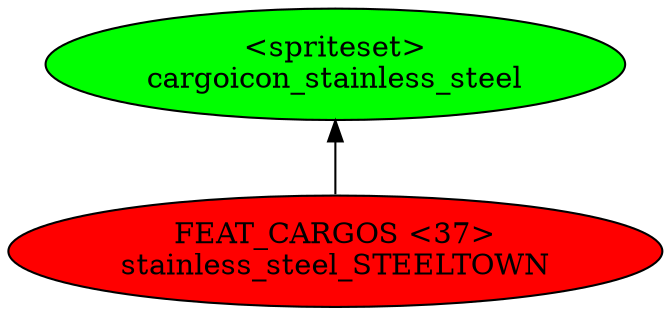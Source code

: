 digraph {
rankdir="BT"
cargoicon_stainless_steel [fillcolor=green style="filled" label="<spriteset>\ncargoicon_stainless_steel"]
stainless_steel_STEELTOWN [fillcolor=red style="filled" label="FEAT_CARGOS <37>\nstainless_steel_STEELTOWN"]
stainless_steel_STEELTOWN->cargoicon_stainless_steel
}
